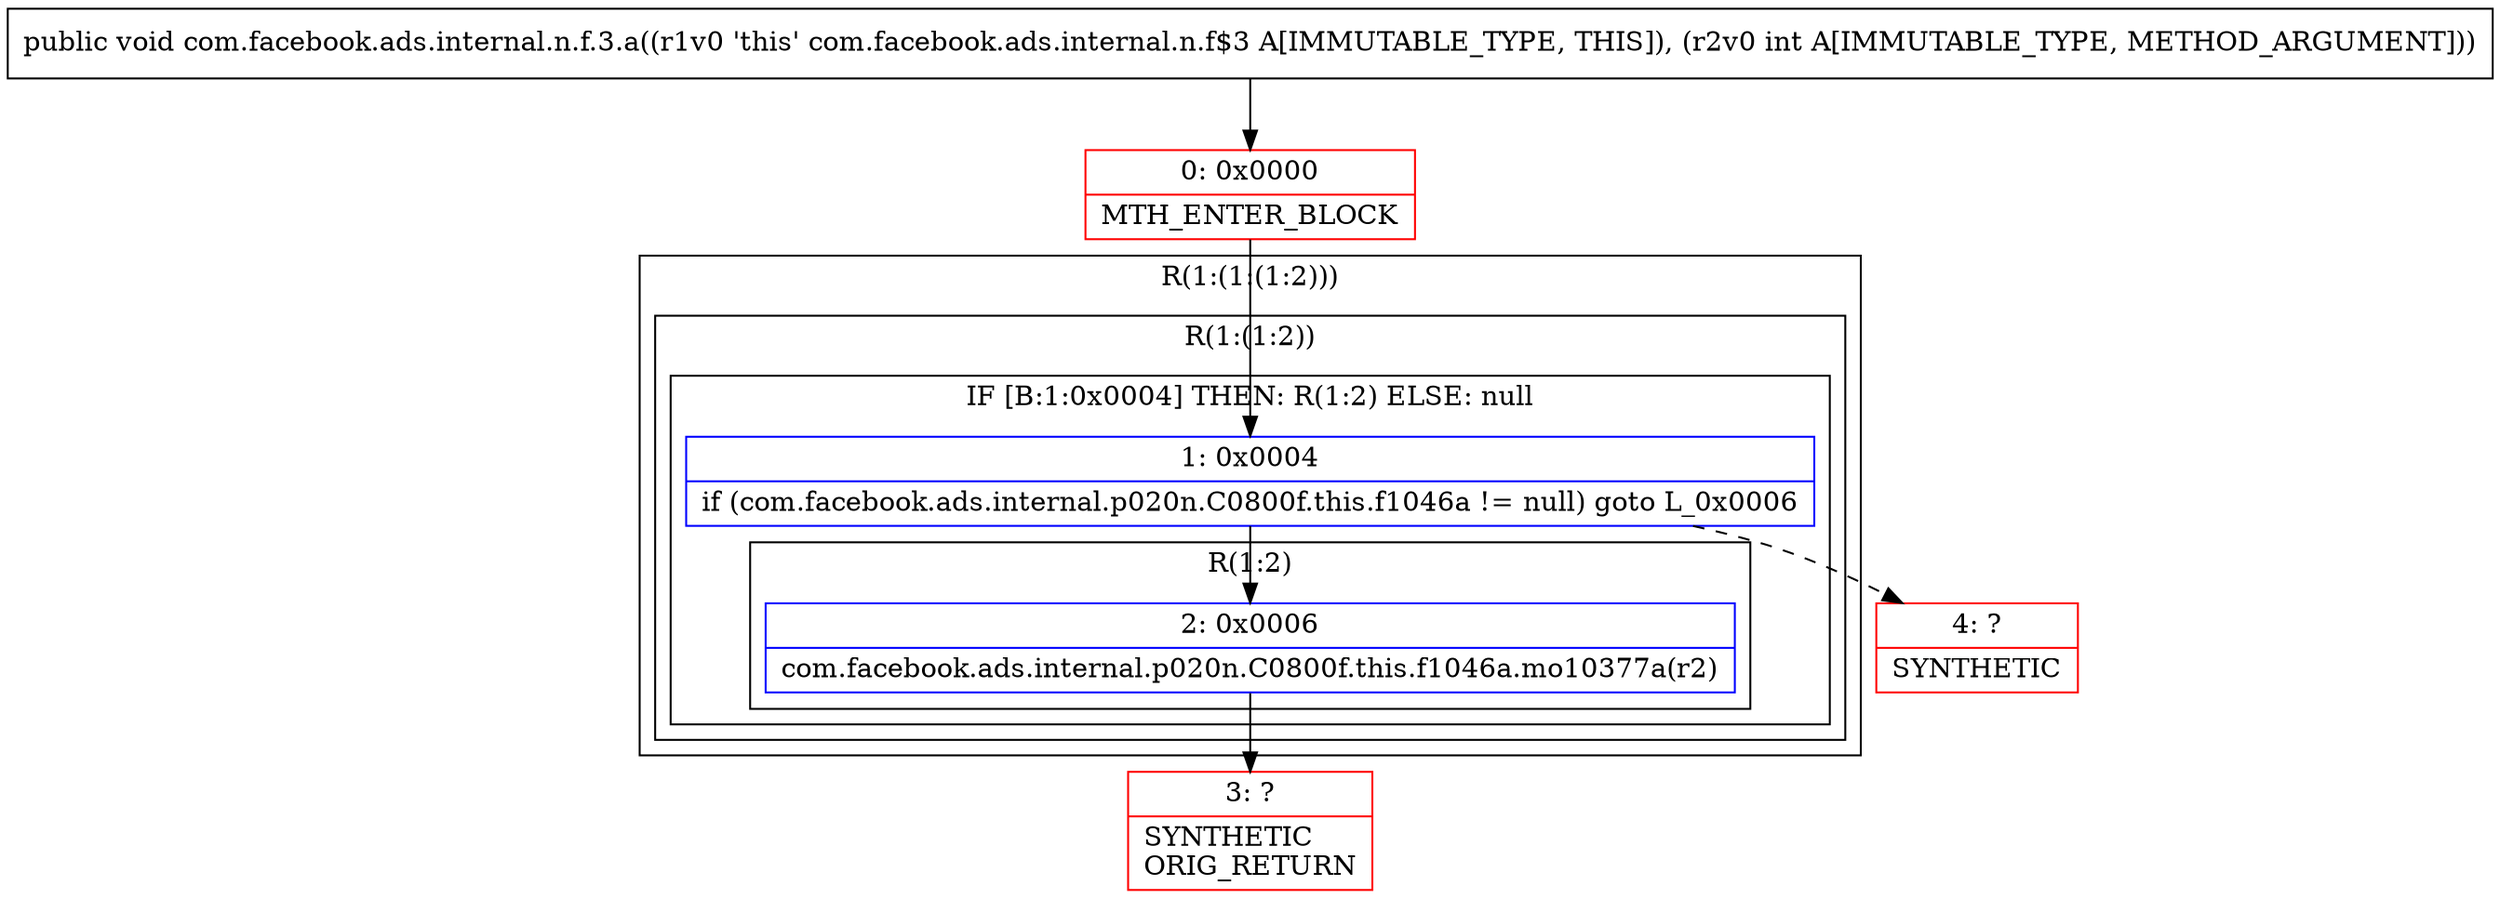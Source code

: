 digraph "CFG forcom.facebook.ads.internal.n.f.3.a(I)V" {
subgraph cluster_Region_1526405333 {
label = "R(1:(1:(1:2)))";
node [shape=record,color=blue];
subgraph cluster_Region_177067497 {
label = "R(1:(1:2))";
node [shape=record,color=blue];
subgraph cluster_IfRegion_1104565721 {
label = "IF [B:1:0x0004] THEN: R(1:2) ELSE: null";
node [shape=record,color=blue];
Node_1 [shape=record,label="{1\:\ 0x0004|if (com.facebook.ads.internal.p020n.C0800f.this.f1046a != null) goto L_0x0006\l}"];
subgraph cluster_Region_472453281 {
label = "R(1:2)";
node [shape=record,color=blue];
Node_2 [shape=record,label="{2\:\ 0x0006|com.facebook.ads.internal.p020n.C0800f.this.f1046a.mo10377a(r2)\l}"];
}
}
}
}
Node_0 [shape=record,color=red,label="{0\:\ 0x0000|MTH_ENTER_BLOCK\l}"];
Node_3 [shape=record,color=red,label="{3\:\ ?|SYNTHETIC\lORIG_RETURN\l}"];
Node_4 [shape=record,color=red,label="{4\:\ ?|SYNTHETIC\l}"];
MethodNode[shape=record,label="{public void com.facebook.ads.internal.n.f.3.a((r1v0 'this' com.facebook.ads.internal.n.f$3 A[IMMUTABLE_TYPE, THIS]), (r2v0 int A[IMMUTABLE_TYPE, METHOD_ARGUMENT])) }"];
MethodNode -> Node_0;
Node_1 -> Node_2;
Node_1 -> Node_4[style=dashed];
Node_2 -> Node_3;
Node_0 -> Node_1;
}

